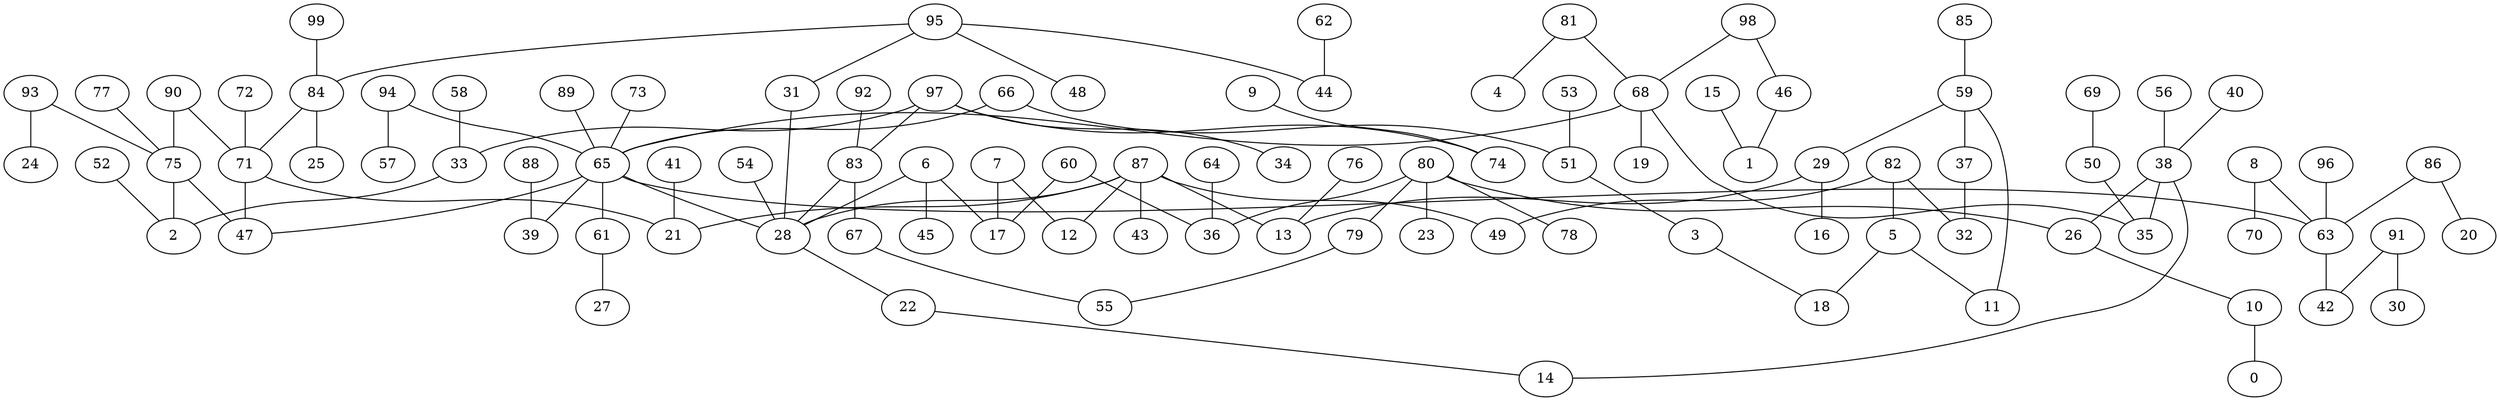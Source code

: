 digraph GG_graph {

subgraph G_graph {
edge [color = black]
"52" -> "2" [dir = none]
"89" -> "65" [dir = none]
"9" -> "74" [dir = none]
"40" -> "38" [dir = none]
"5" -> "11" [dir = none]
"77" -> "75" [dir = none]
"64" -> "36" [dir = none]
"15" -> "1" [dir = none]
"88" -> "39" [dir = none]
"60" -> "17" [dir = none]
"94" -> "57" [dir = none]
"94" -> "65" [dir = none]
"66" -> "51" [dir = none]
"66" -> "65" [dir = none]
"54" -> "28" [dir = none]
"98" -> "46" [dir = none]
"98" -> "68" [dir = none]
"82" -> "32" [dir = none]
"82" -> "49" [dir = none]
"41" -> "21" [dir = none]
"28" -> "22" [dir = none]
"80" -> "79" [dir = none]
"80" -> "78" [dir = none]
"80" -> "36" [dir = none]
"80" -> "23" [dir = none]
"80" -> "26" [dir = none]
"71" -> "47" [dir = none]
"71" -> "21" [dir = none]
"92" -> "83" [dir = none]
"51" -> "3" [dir = none]
"97" -> "34" [dir = none]
"97" -> "74" [dir = none]
"97" -> "33" [dir = none]
"97" -> "83" [dir = none]
"31" -> "28" [dir = none]
"63" -> "42" [dir = none]
"56" -> "38" [dir = none]
"83" -> "67" [dir = none]
"83" -> "28" [dir = none]
"68" -> "19" [dir = none]
"68" -> "35" [dir = none]
"68" -> "65" [dir = none]
"7" -> "17" [dir = none]
"7" -> "12" [dir = none]
"65" -> "39" [dir = none]
"65" -> "61" [dir = none]
"65" -> "63" [dir = none]
"65" -> "28" [dir = none]
"72" -> "71" [dir = none]
"91" -> "30" [dir = none]
"91" -> "42" [dir = none]
"87" -> "12" [dir = none]
"87" -> "21" [dir = none]
"87" -> "43" [dir = none]
"87" -> "49" [dir = none]
"87" -> "13" [dir = none]
"87" -> "28" [dir = none]
"8" -> "70" [dir = none]
"8" -> "63" [dir = none]
"26" -> "10" [dir = none]
"61" -> "27" [dir = none]
"38" -> "14" [dir = none]
"38" -> "26" [dir = none]
"38" -> "35" [dir = none]
"69" -> "50" [dir = none]
"95" -> "44" [dir = none]
"95" -> "48" [dir = none]
"95" -> "31" [dir = none]
"81" -> "4" [dir = none]
"81" -> "68" [dir = none]
"53" -> "51" [dir = none]
"96" -> "63" [dir = none]
"46" -> "1" [dir = none]
"73" -> "65" [dir = none]
"6" -> "45" [dir = none]
"6" -> "28" [dir = none]
"33" -> "2" [dir = none]
"75" -> "47" [dir = none]
"62" -> "44" [dir = none]
"3" -> "18" [dir = none]
"93" -> "24" [dir = none]
"93" -> "75" [dir = none]
"90" -> "75" [dir = none]
"76" -> "13" [dir = none]
"10" -> "0" [dir = none]
"29" -> "16" [dir = none]
"29" -> "13" [dir = none]
"99" -> "84" [dir = none]
"86" -> "20" [dir = none]
"86" -> "63" [dir = none]
"58" -> "33" [dir = none]
"84" -> "25" [dir = none]
"84" -> "71" [dir = none]
"67" -> "55" [dir = none]
"59" -> "37" [dir = none]
"59" -> "11" [dir = none]
"59" -> "29" [dir = none]
"50" -> "35" [dir = none]
"85" -> "59" [dir = none]
"82" -> "5" [dir = none]
"60" -> "36" [dir = none]
"90" -> "71" [dir = none]
"95" -> "84" [dir = none]
"37" -> "32" [dir = none]
"22" -> "14" [dir = none]
"5" -> "18" [dir = none]
"75" -> "2" [dir = none]
"6" -> "17" [dir = none]
"65" -> "47" [dir = none]
"79" -> "55" [dir = none]
}

}
